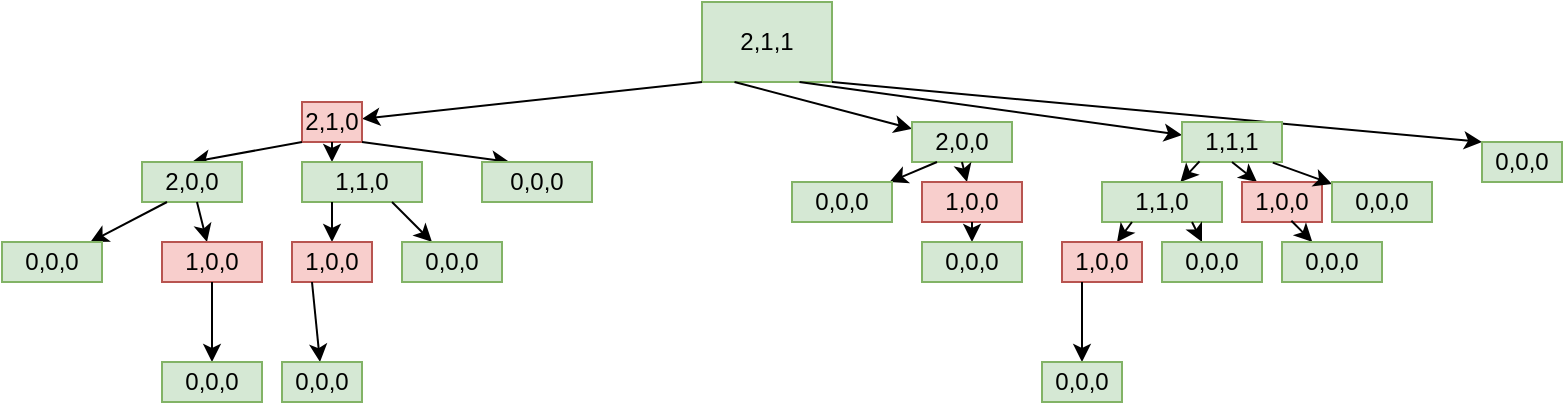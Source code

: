 <mxfile version="18.0.2" type="github">
  <diagram id="whWk10D3zKcUONjxA4wh" name="Page-1">
    <mxGraphModel dx="1422" dy="762" grid="1" gridSize="10" guides="1" tooltips="1" connect="1" arrows="1" fold="1" page="1" pageScale="1" pageWidth="850" pageHeight="1100" math="0" shadow="0">
      <root>
        <mxCell id="0" />
        <mxCell id="1" parent="0" />
        <mxCell id="pKV5qZKyXIUP5hxfFtXQ-2" value="2,1,1" style="rounded=0;whiteSpace=wrap;html=1;fillColor=#d5e8d4;strokeColor=#82b366;" vertex="1" parent="1">
          <mxGeometry x="380" width="65" height="40" as="geometry" />
        </mxCell>
        <mxCell id="pKV5qZKyXIUP5hxfFtXQ-3" value="" style="endArrow=classic;html=1;rounded=0;exitX=0;exitY=1;exitDx=0;exitDy=0;" edge="1" parent="1" source="pKV5qZKyXIUP5hxfFtXQ-2" target="pKV5qZKyXIUP5hxfFtXQ-4">
          <mxGeometry width="50" height="50" relative="1" as="geometry">
            <mxPoint x="400" y="420" as="sourcePoint" />
            <mxPoint x="300" y="110" as="targetPoint" />
          </mxGeometry>
        </mxCell>
        <mxCell id="pKV5qZKyXIUP5hxfFtXQ-4" value="2,1,0" style="rounded=0;whiteSpace=wrap;html=1;fillColor=#f8cecc;strokeColor=#b85450;" vertex="1" parent="1">
          <mxGeometry x="180" y="50" width="30" height="20" as="geometry" />
        </mxCell>
        <mxCell id="pKV5qZKyXIUP5hxfFtXQ-5" value="" style="endArrow=classic;html=1;rounded=0;exitX=1;exitY=1;exitDx=0;exitDy=0;entryX=0;entryY=0;entryDx=0;entryDy=0;" edge="1" parent="1" source="pKV5qZKyXIUP5hxfFtXQ-2" target="pKV5qZKyXIUP5hxfFtXQ-6">
          <mxGeometry width="50" height="50" relative="1" as="geometry">
            <mxPoint x="400" y="420" as="sourcePoint" />
            <mxPoint x="540" y="110" as="targetPoint" />
          </mxGeometry>
        </mxCell>
        <mxCell id="pKV5qZKyXIUP5hxfFtXQ-6" value="0,0,0" style="rounded=0;whiteSpace=wrap;html=1;fillColor=#d5e8d4;strokeColor=#82b366;" vertex="1" parent="1">
          <mxGeometry x="770" y="70" width="40" height="20" as="geometry" />
        </mxCell>
        <mxCell id="pKV5qZKyXIUP5hxfFtXQ-7" value="" style="endArrow=classic;html=1;rounded=0;exitX=0.25;exitY=1;exitDx=0;exitDy=0;" edge="1" parent="1" source="pKV5qZKyXIUP5hxfFtXQ-2" target="pKV5qZKyXIUP5hxfFtXQ-10">
          <mxGeometry width="50" height="50" relative="1" as="geometry">
            <mxPoint x="400" y="420" as="sourcePoint" />
            <mxPoint x="350" y="100" as="targetPoint" />
          </mxGeometry>
        </mxCell>
        <mxCell id="pKV5qZKyXIUP5hxfFtXQ-8" value="" style="endArrow=classic;html=1;rounded=0;exitX=0.75;exitY=1;exitDx=0;exitDy=0;" edge="1" parent="1" source="pKV5qZKyXIUP5hxfFtXQ-2" target="pKV5qZKyXIUP5hxfFtXQ-9">
          <mxGeometry width="50" height="50" relative="1" as="geometry">
            <mxPoint x="400" y="420" as="sourcePoint" />
            <mxPoint x="490" y="100" as="targetPoint" />
          </mxGeometry>
        </mxCell>
        <mxCell id="pKV5qZKyXIUP5hxfFtXQ-9" value="1,1,1" style="rounded=0;whiteSpace=wrap;html=1;fillColor=#d5e8d4;strokeColor=#82b366;" vertex="1" parent="1">
          <mxGeometry x="620" y="60" width="50" height="20" as="geometry" />
        </mxCell>
        <mxCell id="pKV5qZKyXIUP5hxfFtXQ-10" value="2,0,0" style="rounded=0;whiteSpace=wrap;html=1;fillColor=#d5e8d4;strokeColor=#82b366;" vertex="1" parent="1">
          <mxGeometry x="485" y="60" width="50" height="20" as="geometry" />
        </mxCell>
        <mxCell id="pKV5qZKyXIUP5hxfFtXQ-11" value="" style="endArrow=classic;html=1;rounded=0;exitX=0.175;exitY=0.983;exitDx=0;exitDy=0;exitPerimeter=0;" edge="1" parent="1" source="pKV5qZKyXIUP5hxfFtXQ-9" target="pKV5qZKyXIUP5hxfFtXQ-12">
          <mxGeometry width="50" height="50" relative="1" as="geometry">
            <mxPoint x="400" y="420" as="sourcePoint" />
            <mxPoint x="460" y="210" as="targetPoint" />
          </mxGeometry>
        </mxCell>
        <mxCell id="pKV5qZKyXIUP5hxfFtXQ-12" value="1,1,0" style="rounded=0;whiteSpace=wrap;html=1;fillColor=#d5e8d4;strokeColor=#82b366;" vertex="1" parent="1">
          <mxGeometry x="580" y="90" width="60" height="20" as="geometry" />
        </mxCell>
        <mxCell id="pKV5qZKyXIUP5hxfFtXQ-13" value="" style="endArrow=classic;html=1;rounded=0;exitX=0.5;exitY=1;exitDx=0;exitDy=0;" edge="1" parent="1" source="pKV5qZKyXIUP5hxfFtXQ-9" target="pKV5qZKyXIUP5hxfFtXQ-14">
          <mxGeometry width="50" height="50" relative="1" as="geometry">
            <mxPoint x="400" y="420" as="sourcePoint" />
            <mxPoint x="570" y="190" as="targetPoint" />
          </mxGeometry>
        </mxCell>
        <mxCell id="pKV5qZKyXIUP5hxfFtXQ-14" value="1,0,0" style="rounded=0;whiteSpace=wrap;html=1;fillColor=#f8cecc;strokeColor=#b85450;" vertex="1" parent="1">
          <mxGeometry x="650" y="90" width="40" height="20" as="geometry" />
        </mxCell>
        <mxCell id="pKV5qZKyXIUP5hxfFtXQ-17" value="" style="endArrow=classic;html=1;rounded=0;exitX=0.25;exitY=1;exitDx=0;exitDy=0;" edge="1" parent="1" source="pKV5qZKyXIUP5hxfFtXQ-12" target="pKV5qZKyXIUP5hxfFtXQ-18">
          <mxGeometry width="50" height="50" relative="1" as="geometry">
            <mxPoint x="400" y="420" as="sourcePoint" />
            <mxPoint x="450" y="370" as="targetPoint" />
          </mxGeometry>
        </mxCell>
        <mxCell id="pKV5qZKyXIUP5hxfFtXQ-18" value="1,0,0" style="rounded=0;whiteSpace=wrap;html=1;fillColor=#f8cecc;strokeColor=#b85450;" vertex="1" parent="1">
          <mxGeometry x="560" y="120" width="40" height="20" as="geometry" />
        </mxCell>
        <mxCell id="pKV5qZKyXIUP5hxfFtXQ-19" value="" style="endArrow=classic;html=1;rounded=0;exitX=0.75;exitY=1;exitDx=0;exitDy=0;" edge="1" parent="1" source="pKV5qZKyXIUP5hxfFtXQ-12" target="pKV5qZKyXIUP5hxfFtXQ-20">
          <mxGeometry width="50" height="50" relative="1" as="geometry">
            <mxPoint x="400" y="420" as="sourcePoint" />
            <mxPoint x="560" y="360" as="targetPoint" />
          </mxGeometry>
        </mxCell>
        <mxCell id="pKV5qZKyXIUP5hxfFtXQ-20" value="0,0,0" style="rounded=0;whiteSpace=wrap;html=1;fillColor=#d5e8d4;strokeColor=#82b366;" vertex="1" parent="1">
          <mxGeometry x="610" y="120" width="50" height="20" as="geometry" />
        </mxCell>
        <mxCell id="pKV5qZKyXIUP5hxfFtXQ-25" value="" style="endArrow=classic;html=1;rounded=0;exitX=0.617;exitY=0.967;exitDx=0;exitDy=0;exitPerimeter=0;" edge="1" parent="1" source="pKV5qZKyXIUP5hxfFtXQ-14" target="pKV5qZKyXIUP5hxfFtXQ-26">
          <mxGeometry width="50" height="50" relative="1" as="geometry">
            <mxPoint x="400" y="420" as="sourcePoint" />
            <mxPoint x="660" y="270" as="targetPoint" />
          </mxGeometry>
        </mxCell>
        <mxCell id="pKV5qZKyXIUP5hxfFtXQ-26" value="0,0,0" style="rounded=0;whiteSpace=wrap;html=1;fillColor=#d5e8d4;strokeColor=#82b366;" vertex="1" parent="1">
          <mxGeometry x="670" y="120" width="50" height="20" as="geometry" />
        </mxCell>
        <mxCell id="pKV5qZKyXIUP5hxfFtXQ-27" value="" style="endArrow=classic;html=1;rounded=0;exitX=0.908;exitY=1.017;exitDx=0;exitDy=0;exitPerimeter=0;" edge="1" parent="1" source="pKV5qZKyXIUP5hxfFtXQ-9" target="pKV5qZKyXIUP5hxfFtXQ-28">
          <mxGeometry width="50" height="50" relative="1" as="geometry">
            <mxPoint x="400" y="420" as="sourcePoint" />
            <mxPoint x="630" y="180" as="targetPoint" />
          </mxGeometry>
        </mxCell>
        <mxCell id="pKV5qZKyXIUP5hxfFtXQ-28" value="0,0,0" style="rounded=0;whiteSpace=wrap;html=1;fillColor=#d5e8d4;strokeColor=#82b366;" vertex="1" parent="1">
          <mxGeometry x="695" y="90" width="50" height="20" as="geometry" />
        </mxCell>
        <mxCell id="pKV5qZKyXIUP5hxfFtXQ-29" value="" style="endArrow=classic;html=1;rounded=0;exitX=0.25;exitY=1;exitDx=0;exitDy=0;" edge="1" parent="1" source="pKV5qZKyXIUP5hxfFtXQ-10" target="pKV5qZKyXIUP5hxfFtXQ-30">
          <mxGeometry width="50" height="50" relative="1" as="geometry">
            <mxPoint x="300" y="154" as="sourcePoint" />
            <mxPoint x="450" y="370" as="targetPoint" />
          </mxGeometry>
        </mxCell>
        <mxCell id="pKV5qZKyXIUP5hxfFtXQ-30" value="0,0,0" style="rounded=0;whiteSpace=wrap;html=1;fillColor=#d5e8d4;strokeColor=#82b366;" vertex="1" parent="1">
          <mxGeometry x="425" y="90" width="50" height="20" as="geometry" />
        </mxCell>
        <mxCell id="pKV5qZKyXIUP5hxfFtXQ-31" value="" style="endArrow=classic;html=1;rounded=0;exitX=0.5;exitY=1;exitDx=0;exitDy=0;" edge="1" parent="1" source="pKV5qZKyXIUP5hxfFtXQ-10" target="pKV5qZKyXIUP5hxfFtXQ-32">
          <mxGeometry width="50" height="50" relative="1" as="geometry">
            <mxPoint x="400" y="420" as="sourcePoint" />
            <mxPoint x="300" y="310" as="targetPoint" />
          </mxGeometry>
        </mxCell>
        <mxCell id="pKV5qZKyXIUP5hxfFtXQ-32" value="1,0,0" style="rounded=0;whiteSpace=wrap;html=1;fillColor=#f8cecc;strokeColor=#b85450;" vertex="1" parent="1">
          <mxGeometry x="490" y="90" width="50" height="20" as="geometry" />
        </mxCell>
        <mxCell id="pKV5qZKyXIUP5hxfFtXQ-33" value="" style="endArrow=classic;html=1;rounded=0;exitX=0.5;exitY=1;exitDx=0;exitDy=0;" edge="1" parent="1" source="pKV5qZKyXIUP5hxfFtXQ-32" target="pKV5qZKyXIUP5hxfFtXQ-34">
          <mxGeometry width="50" height="50" relative="1" as="geometry">
            <mxPoint x="400" y="420" as="sourcePoint" />
            <mxPoint x="310" y="410" as="targetPoint" />
          </mxGeometry>
        </mxCell>
        <mxCell id="pKV5qZKyXIUP5hxfFtXQ-34" value="0,0,0" style="rounded=0;whiteSpace=wrap;html=1;fillColor=#d5e8d4;strokeColor=#82b366;" vertex="1" parent="1">
          <mxGeometry x="490" y="120" width="50" height="20" as="geometry" />
        </mxCell>
        <mxCell id="pKV5qZKyXIUP5hxfFtXQ-40" value="" style="endArrow=classic;html=1;rounded=0;exitX=0.25;exitY=1;exitDx=0;exitDy=0;" edge="1" parent="1" source="pKV5qZKyXIUP5hxfFtXQ-18" target="pKV5qZKyXIUP5hxfFtXQ-41">
          <mxGeometry width="50" height="50" relative="1" as="geometry">
            <mxPoint x="400" y="420" as="sourcePoint" />
            <mxPoint x="460" y="290" as="targetPoint" />
          </mxGeometry>
        </mxCell>
        <mxCell id="pKV5qZKyXIUP5hxfFtXQ-41" value="0,0,0" style="rounded=0;whiteSpace=wrap;html=1;fillColor=#d5e8d4;strokeColor=#82b366;" vertex="1" parent="1">
          <mxGeometry x="550" y="180" width="40" height="20" as="geometry" />
        </mxCell>
        <mxCell id="pKV5qZKyXIUP5hxfFtXQ-45" value="" style="endArrow=classic;html=1;rounded=0;exitX=1;exitY=1;exitDx=0;exitDy=0;entryX=0.25;entryY=0;entryDx=0;entryDy=0;" edge="1" parent="1" source="pKV5qZKyXIUP5hxfFtXQ-4" target="pKV5qZKyXIUP5hxfFtXQ-50">
          <mxGeometry width="50" height="50" relative="1" as="geometry">
            <mxPoint x="400" y="420" as="sourcePoint" />
            <mxPoint x="690" y="320" as="targetPoint" />
          </mxGeometry>
        </mxCell>
        <mxCell id="pKV5qZKyXIUP5hxfFtXQ-46" value="" style="endArrow=classic;html=1;rounded=0;exitX=0.5;exitY=1;exitDx=0;exitDy=0;entryX=0.25;entryY=0;entryDx=0;entryDy=0;" edge="1" parent="1" source="pKV5qZKyXIUP5hxfFtXQ-4" target="pKV5qZKyXIUP5hxfFtXQ-51">
          <mxGeometry width="50" height="50" relative="1" as="geometry">
            <mxPoint x="400" y="420" as="sourcePoint" />
            <mxPoint x="322.647" y="300" as="targetPoint" />
          </mxGeometry>
        </mxCell>
        <mxCell id="pKV5qZKyXIUP5hxfFtXQ-47" value="" style="endArrow=classic;html=1;rounded=0;exitX=0;exitY=1;exitDx=0;exitDy=0;entryX=0.5;entryY=0;entryDx=0;entryDy=0;" edge="1" parent="1" source="pKV5qZKyXIUP5hxfFtXQ-4" target="pKV5qZKyXIUP5hxfFtXQ-58">
          <mxGeometry width="50" height="50" relative="1" as="geometry">
            <mxPoint x="400" y="420" as="sourcePoint" />
            <mxPoint x="121.25" y="290" as="targetPoint" />
          </mxGeometry>
        </mxCell>
        <mxCell id="pKV5qZKyXIUP5hxfFtXQ-50" value="0,0,0" style="rounded=0;whiteSpace=wrap;html=1;fillColor=#d5e8d4;strokeColor=#82b366;" vertex="1" parent="1">
          <mxGeometry x="270" y="80" width="55" height="20" as="geometry" />
        </mxCell>
        <mxCell id="pKV5qZKyXIUP5hxfFtXQ-51" value="1,1,0" style="rounded=0;whiteSpace=wrap;html=1;fillColor=#d5e8d4;strokeColor=#82b366;" vertex="1" parent="1">
          <mxGeometry x="180" y="80" width="60" height="20" as="geometry" />
        </mxCell>
        <mxCell id="pKV5qZKyXIUP5hxfFtXQ-52" value="" style="endArrow=classic;html=1;rounded=0;exitX=0.25;exitY=1;exitDx=0;exitDy=0;" edge="1" parent="1" source="pKV5qZKyXIUP5hxfFtXQ-51" target="pKV5qZKyXIUP5hxfFtXQ-53">
          <mxGeometry width="50" height="50" relative="1" as="geometry">
            <mxPoint x="70" y="620" as="sourcePoint" />
            <mxPoint x="120" y="570" as="targetPoint" />
          </mxGeometry>
        </mxCell>
        <mxCell id="pKV5qZKyXIUP5hxfFtXQ-53" value="1,0,0" style="rounded=0;whiteSpace=wrap;html=1;fillColor=#f8cecc;strokeColor=#b85450;" vertex="1" parent="1">
          <mxGeometry x="175" y="120" width="40" height="20" as="geometry" />
        </mxCell>
        <mxCell id="pKV5qZKyXIUP5hxfFtXQ-54" value="" style="endArrow=classic;html=1;rounded=0;exitX=0.75;exitY=1;exitDx=0;exitDy=0;" edge="1" parent="1" source="pKV5qZKyXIUP5hxfFtXQ-51" target="pKV5qZKyXIUP5hxfFtXQ-55">
          <mxGeometry width="50" height="50" relative="1" as="geometry">
            <mxPoint x="70" y="620" as="sourcePoint" />
            <mxPoint x="230" y="560" as="targetPoint" />
          </mxGeometry>
        </mxCell>
        <mxCell id="pKV5qZKyXIUP5hxfFtXQ-55" value="0,0,0" style="rounded=0;whiteSpace=wrap;html=1;fillColor=#d5e8d4;strokeColor=#82b366;" vertex="1" parent="1">
          <mxGeometry x="230" y="120" width="50" height="20" as="geometry" />
        </mxCell>
        <mxCell id="pKV5qZKyXIUP5hxfFtXQ-56" value="" style="endArrow=classic;html=1;rounded=0;exitX=0.25;exitY=1;exitDx=0;exitDy=0;" edge="1" parent="1" source="pKV5qZKyXIUP5hxfFtXQ-53" target="pKV5qZKyXIUP5hxfFtXQ-57">
          <mxGeometry width="50" height="50" relative="1" as="geometry">
            <mxPoint x="70" y="620" as="sourcePoint" />
            <mxPoint x="130" y="490" as="targetPoint" />
          </mxGeometry>
        </mxCell>
        <mxCell id="pKV5qZKyXIUP5hxfFtXQ-57" value="0,0,0" style="rounded=0;whiteSpace=wrap;html=1;fillColor=#d5e8d4;strokeColor=#82b366;" vertex="1" parent="1">
          <mxGeometry x="170" y="180" width="40" height="20" as="geometry" />
        </mxCell>
        <mxCell id="pKV5qZKyXIUP5hxfFtXQ-58" value="2,0,0" style="rounded=0;whiteSpace=wrap;html=1;fillColor=#d5e8d4;strokeColor=#82b366;" vertex="1" parent="1">
          <mxGeometry x="100" y="80" width="50" height="20" as="geometry" />
        </mxCell>
        <mxCell id="pKV5qZKyXIUP5hxfFtXQ-59" value="" style="endArrow=classic;html=1;rounded=0;exitX=0.25;exitY=1;exitDx=0;exitDy=0;" edge="1" parent="1" source="pKV5qZKyXIUP5hxfFtXQ-58" target="pKV5qZKyXIUP5hxfFtXQ-60">
          <mxGeometry width="50" height="50" relative="1" as="geometry">
            <mxPoint x="-70" y="374" as="sourcePoint" />
            <mxPoint x="80" y="590" as="targetPoint" />
          </mxGeometry>
        </mxCell>
        <mxCell id="pKV5qZKyXIUP5hxfFtXQ-60" value="0,0,0" style="rounded=0;whiteSpace=wrap;html=1;fillColor=#d5e8d4;strokeColor=#82b366;" vertex="1" parent="1">
          <mxGeometry x="30" y="120" width="50" height="20" as="geometry" />
        </mxCell>
        <mxCell id="pKV5qZKyXIUP5hxfFtXQ-61" value="" style="endArrow=classic;html=1;rounded=0;" edge="1" parent="1" source="pKV5qZKyXIUP5hxfFtXQ-58" target="pKV5qZKyXIUP5hxfFtXQ-62">
          <mxGeometry width="50" height="50" relative="1" as="geometry">
            <mxPoint x="30" y="640" as="sourcePoint" />
            <mxPoint x="-70" y="530" as="targetPoint" />
          </mxGeometry>
        </mxCell>
        <mxCell id="pKV5qZKyXIUP5hxfFtXQ-62" value="1,0,0" style="rounded=0;whiteSpace=wrap;html=1;fillColor=#f8cecc;strokeColor=#b85450;" vertex="1" parent="1">
          <mxGeometry x="110" y="120" width="50" height="20" as="geometry" />
        </mxCell>
        <mxCell id="pKV5qZKyXIUP5hxfFtXQ-63" value="" style="endArrow=classic;html=1;rounded=0;exitX=0.5;exitY=1;exitDx=0;exitDy=0;" edge="1" parent="1" source="pKV5qZKyXIUP5hxfFtXQ-62" target="pKV5qZKyXIUP5hxfFtXQ-64">
          <mxGeometry width="50" height="50" relative="1" as="geometry">
            <mxPoint x="30" y="640" as="sourcePoint" />
            <mxPoint x="-60" y="630" as="targetPoint" />
          </mxGeometry>
        </mxCell>
        <mxCell id="pKV5qZKyXIUP5hxfFtXQ-64" value="0,0,0" style="rounded=0;whiteSpace=wrap;html=1;fillColor=#d5e8d4;strokeColor=#82b366;" vertex="1" parent="1">
          <mxGeometry x="110" y="180" width="50" height="20" as="geometry" />
        </mxCell>
      </root>
    </mxGraphModel>
  </diagram>
</mxfile>
